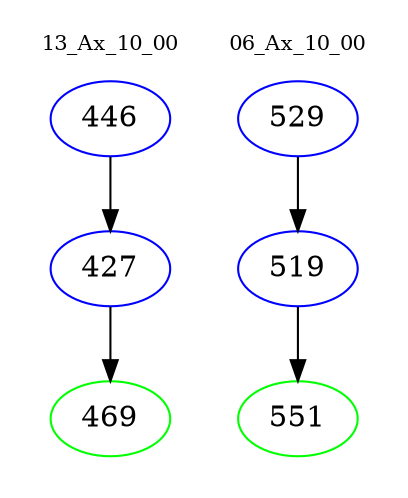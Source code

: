 digraph{
subgraph cluster_0 {
color = white
label = "13_Ax_10_00";
fontsize=10;
T0_446 [label="446", color="blue"]
T0_446 -> T0_427 [color="black"]
T0_427 [label="427", color="blue"]
T0_427 -> T0_469 [color="black"]
T0_469 [label="469", color="green"]
}
subgraph cluster_1 {
color = white
label = "06_Ax_10_00";
fontsize=10;
T1_529 [label="529", color="blue"]
T1_529 -> T1_519 [color="black"]
T1_519 [label="519", color="blue"]
T1_519 -> T1_551 [color="black"]
T1_551 [label="551", color="green"]
}
}
